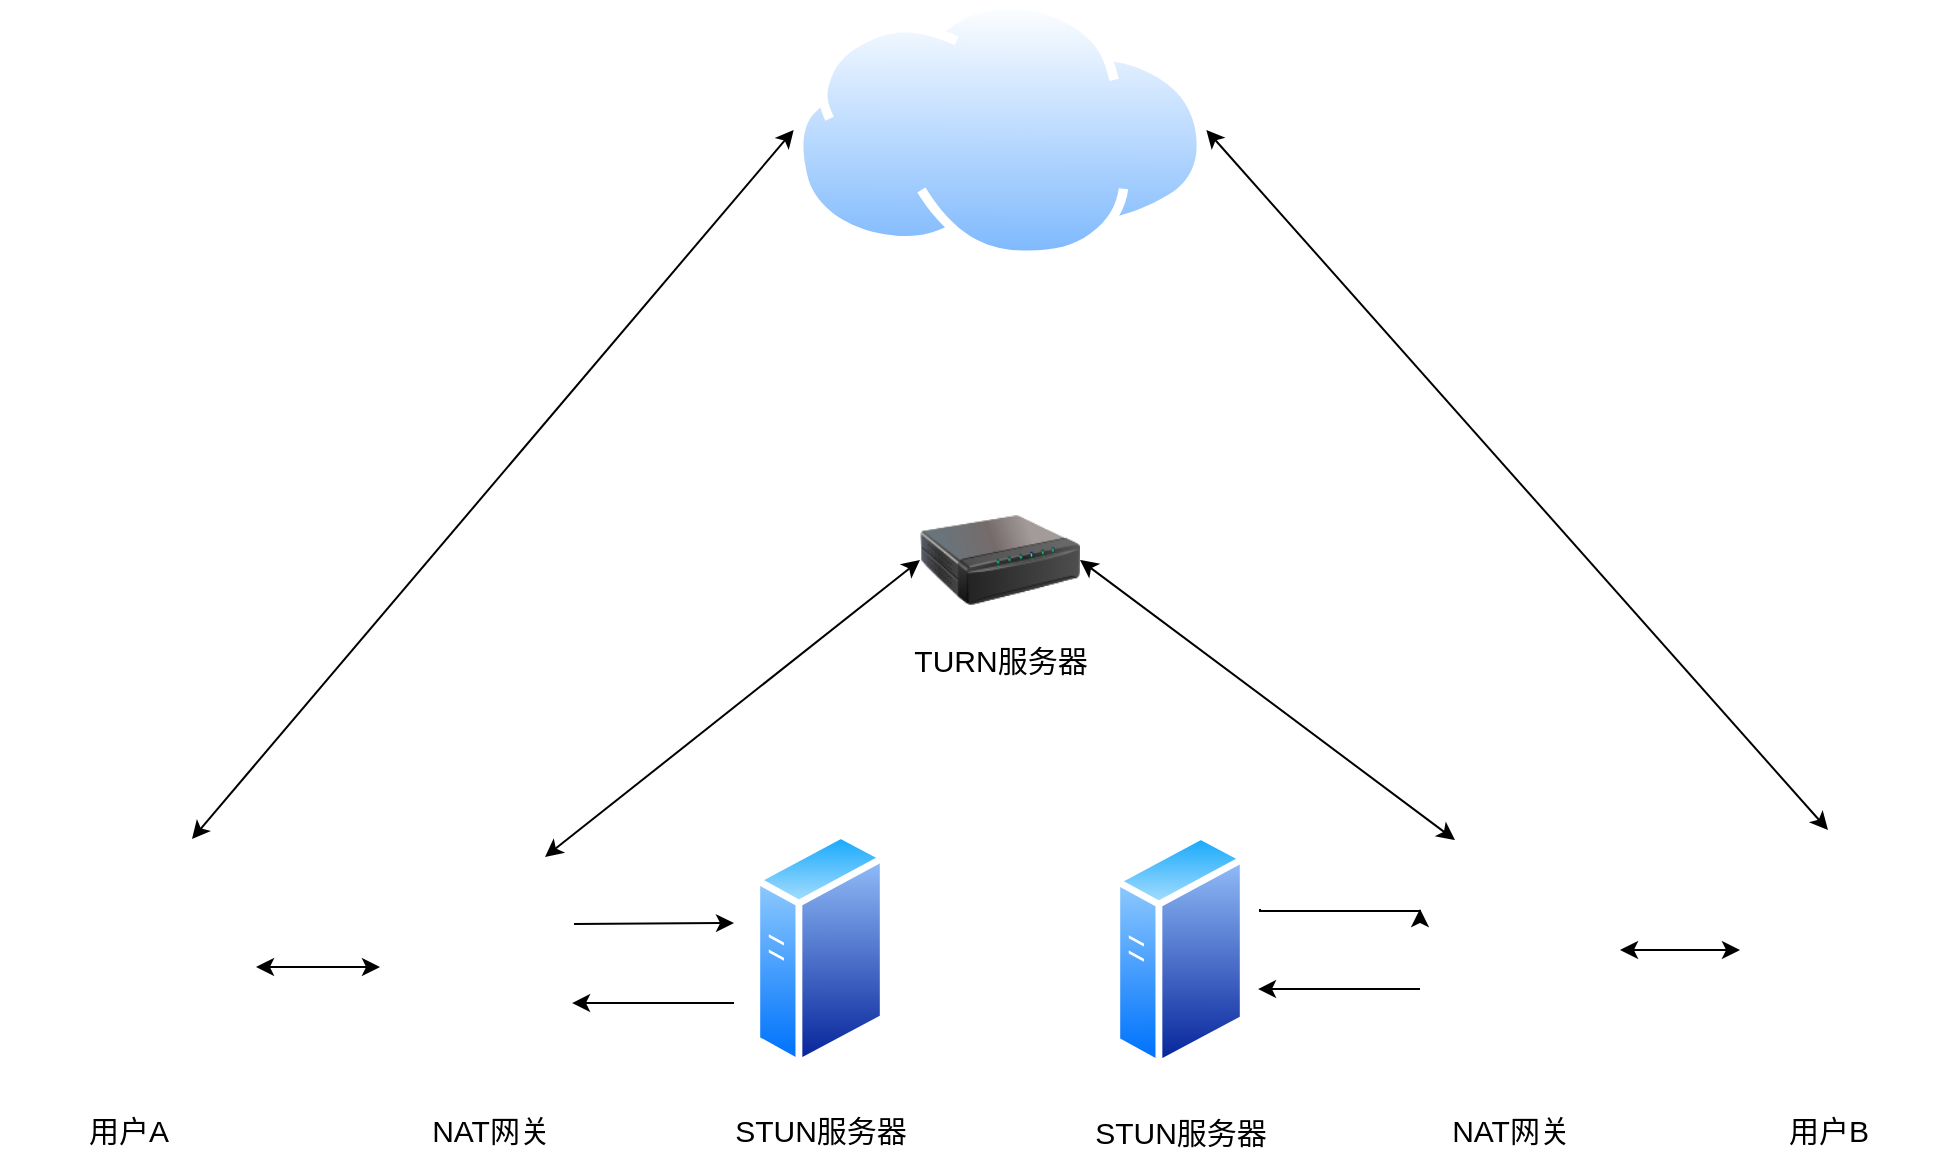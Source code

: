 <mxfile version="14.6.12" type="github">
  <diagram id="4XBYBQRtXBPEYnUaGt-2" name="Page-1">
    <mxGraphModel dx="904" dy="589" grid="1" gridSize="10" guides="1" tooltips="1" connect="1" arrows="1" fold="1" page="1" pageScale="1" pageWidth="2339" pageHeight="3300" math="0" shadow="0">
      <root>
        <mxCell id="0" />
        <mxCell id="1" parent="0" />
        <mxCell id="ha0jqxZ2LLTAuly1mBXd-2" style="edgeStyle=orthogonalEdgeStyle;rounded=0;orthogonalLoop=1;jettySize=auto;html=1;endArrow=classic;endFill=1;startArrow=classic;startFill=1;fontSize=15;" parent="1" source="Q_vMsS0XvWnBYi7YCMDR-4" target="Q_vMsS0XvWnBYi7YCMDR-5" edge="1">
          <mxGeometry relative="1" as="geometry">
            <mxPoint x="420" y="533.5" as="targetPoint" />
          </mxGeometry>
        </mxCell>
        <mxCell id="ha0jqxZ2LLTAuly1mBXd-24" style="rounded=0;orthogonalLoop=1;jettySize=auto;html=1;exitX=0.75;exitY=0;exitDx=0;exitDy=0;entryX=0;entryY=0.5;entryDx=0;entryDy=0;startArrow=classic;startFill=1;endArrow=classic;endFill=1;fontSize=15;" parent="1" source="Q_vMsS0XvWnBYi7YCMDR-4" target="ha0jqxZ2LLTAuly1mBXd-23" edge="1">
          <mxGeometry relative="1" as="geometry" />
        </mxCell>
        <mxCell id="Q_vMsS0XvWnBYi7YCMDR-4" value="" style="shape=image;html=1;verticalAlign=top;verticalLabelPosition=bottom;labelBackgroundColor=#ffffff;imageAspect=0;aspect=fixed;image=https://cdn2.iconfinder.com/data/icons/whcompare-isometric-web-hosting-servers/50/web-browser-on-laptop-128.png;fontSize=15;" parent="1" vertex="1">
          <mxGeometry x="240" y="469.5" width="128" height="128" as="geometry" />
        </mxCell>
        <mxCell id="ha0jqxZ2LLTAuly1mBXd-3" style="edgeStyle=orthogonalEdgeStyle;rounded=0;orthogonalLoop=1;jettySize=auto;html=1;exitX=1;exitY=0.25;exitDx=0;exitDy=0;startArrow=none;startFill=0;endArrow=classic;endFill=1;fontSize=15;" parent="1" edge="1">
          <mxGeometry relative="1" as="geometry">
            <mxPoint x="527" y="512" as="sourcePoint" />
            <mxPoint x="607" y="511.5" as="targetPoint" />
            <Array as="points">
              <mxPoint x="607" y="512.5" />
            </Array>
          </mxGeometry>
        </mxCell>
        <mxCell id="ha0jqxZ2LLTAuly1mBXd-20" style="rounded=0;orthogonalLoop=1;jettySize=auto;html=1;exitX=0.75;exitY=0;exitDx=0;exitDy=0;entryX=0;entryY=0.5;entryDx=0;entryDy=0;startArrow=classic;startFill=1;endArrow=classic;endFill=1;fontSize=15;" parent="1" source="Q_vMsS0XvWnBYi7YCMDR-5" target="ha0jqxZ2LLTAuly1mBXd-19" edge="1">
          <mxGeometry relative="1" as="geometry" />
        </mxCell>
        <mxCell id="Q_vMsS0XvWnBYi7YCMDR-5" value="" style="shape=image;html=1;verticalAlign=top;verticalLabelPosition=bottom;labelBackgroundColor=#ffffff;imageAspect=0;aspect=fixed;image=https://cdn2.iconfinder.com/data/icons/whcompare-isometric-web-hosting-servers/50/firewall-128.png;fontSize=15;" parent="1" vertex="1">
          <mxGeometry x="430" y="478.5" width="110" height="110" as="geometry" />
        </mxCell>
        <mxCell id="ha0jqxZ2LLTAuly1mBXd-5" style="edgeStyle=orthogonalEdgeStyle;rounded=0;orthogonalLoop=1;jettySize=auto;html=1;entryX=0.991;entryY=0.664;entryDx=0;entryDy=0;entryPerimeter=0;startArrow=none;startFill=0;endArrow=classic;endFill=1;fontSize=15;" parent="1" edge="1">
          <mxGeometry relative="1" as="geometry">
            <mxPoint x="607" y="551.5" as="sourcePoint" />
            <mxPoint x="526.01" y="551.54" as="targetPoint" />
          </mxGeometry>
        </mxCell>
        <mxCell id="Q_vMsS0XvWnBYi7YCMDR-6" value="" style="aspect=fixed;perimeter=ellipsePerimeter;html=1;align=center;shadow=0;dashed=0;spacingTop=3;image;image=img/lib/active_directory/generic_server.svg;fontSize=15;" parent="1" vertex="1">
          <mxGeometry x="616.68" y="465" width="66.64" height="119" as="geometry" />
        </mxCell>
        <mxCell id="Q_vMsS0XvWnBYi7YCMDR-8" value="用户A" style="text;html=1;align=center;verticalAlign=middle;resizable=0;points=[];autosize=1;strokeColor=none;fontSize=15;" parent="1" vertex="1">
          <mxGeometry x="274" y="604.5" width="60" height="20" as="geometry" />
        </mxCell>
        <mxCell id="Q_vMsS0XvWnBYi7YCMDR-9" value="NAT网关" style="text;html=1;align=center;verticalAlign=middle;resizable=0;points=[];autosize=1;strokeColor=none;fontSize=15;" parent="1" vertex="1">
          <mxGeometry x="450" y="604.5" width="70" height="20" as="geometry" />
        </mxCell>
        <mxCell id="Q_vMsS0XvWnBYi7YCMDR-23" value="STUN服务器" style="text;html=1;align=center;verticalAlign=middle;resizable=0;points=[];autosize=1;strokeColor=none;fontSize=15;" parent="1" vertex="1">
          <mxGeometry x="600.0" y="604.5" width="100" height="20" as="geometry" />
        </mxCell>
        <mxCell id="ha0jqxZ2LLTAuly1mBXd-12" style="edgeStyle=orthogonalEdgeStyle;rounded=0;orthogonalLoop=1;jettySize=auto;html=1;exitX=1;exitY=0.5;exitDx=0;exitDy=0;startArrow=classic;startFill=1;endArrow=classic;endFill=1;fontSize=15;" parent="1" source="ha0jqxZ2LLTAuly1mBXd-6" edge="1">
          <mxGeometry relative="1" as="geometry">
            <mxPoint x="1110" y="525" as="targetPoint" />
          </mxGeometry>
        </mxCell>
        <mxCell id="ha0jqxZ2LLTAuly1mBXd-6" value="" style="shape=image;html=1;verticalAlign=top;verticalLabelPosition=bottom;labelBackgroundColor=#ffffff;imageAspect=0;aspect=fixed;image=https://cdn2.iconfinder.com/data/icons/whcompare-isometric-web-hosting-servers/50/firewall-128.png;fontSize=15;" parent="1" vertex="1">
          <mxGeometry x="940" y="470" width="110" height="110" as="geometry" />
        </mxCell>
        <mxCell id="ha0jqxZ2LLTAuly1mBXd-7" value="NAT网关" style="text;html=1;align=center;verticalAlign=middle;resizable=0;points=[];autosize=1;strokeColor=none;fontSize=15;" parent="1" vertex="1">
          <mxGeometry x="960" y="605" width="70" height="20" as="geometry" />
        </mxCell>
        <mxCell id="ha0jqxZ2LLTAuly1mBXd-8" value="" style="aspect=fixed;perimeter=ellipsePerimeter;html=1;align=center;shadow=0;dashed=0;spacingTop=3;image;image=img/lib/active_directory/generic_server.svg;fontSize=15;" parent="1" vertex="1">
          <mxGeometry x="796.68" y="465.5" width="66.64" height="119" as="geometry" />
        </mxCell>
        <mxCell id="ha0jqxZ2LLTAuly1mBXd-9" value="STUN服务器" style="text;html=1;align=center;verticalAlign=middle;resizable=0;points=[];autosize=1;strokeColor=none;fontSize=15;" parent="1" vertex="1">
          <mxGeometry x="780.0" y="606" width="100" height="20" as="geometry" />
        </mxCell>
        <mxCell id="ha0jqxZ2LLTAuly1mBXd-25" style="rounded=0;orthogonalLoop=1;jettySize=auto;html=1;exitX=0.5;exitY=0;exitDx=0;exitDy=0;startArrow=classic;startFill=1;endArrow=classic;endFill=1;entryX=1;entryY=0.5;entryDx=0;entryDy=0;fontSize=15;" parent="1" source="ha0jqxZ2LLTAuly1mBXd-10" target="ha0jqxZ2LLTAuly1mBXd-23" edge="1">
          <mxGeometry relative="1" as="geometry">
            <mxPoint x="860" y="150" as="targetPoint" />
          </mxGeometry>
        </mxCell>
        <mxCell id="ha0jqxZ2LLTAuly1mBXd-10" value="" style="shape=image;html=1;verticalAlign=top;verticalLabelPosition=bottom;labelBackgroundColor=#ffffff;imageAspect=0;aspect=fixed;image=https://cdn2.iconfinder.com/data/icons/whcompare-isometric-web-hosting-servers/50/web-browser-on-laptop-128.png;fontSize=15;" parent="1" vertex="1">
          <mxGeometry x="1090" y="465" width="128" height="128" as="geometry" />
        </mxCell>
        <mxCell id="ha0jqxZ2LLTAuly1mBXd-11" value="用户B" style="text;html=1;align=center;verticalAlign=middle;resizable=0;points=[];autosize=1;strokeColor=none;fontSize=15;" parent="1" vertex="1">
          <mxGeometry x="1124" y="605" width="60" height="20" as="geometry" />
        </mxCell>
        <mxCell id="ha0jqxZ2LLTAuly1mBXd-21" style="edgeStyle=none;rounded=0;orthogonalLoop=1;jettySize=auto;html=1;exitX=1;exitY=0.5;exitDx=0;exitDy=0;entryX=0.25;entryY=0;entryDx=0;entryDy=0;startArrow=classic;startFill=1;endArrow=classic;endFill=1;fontSize=15;" parent="1" source="ha0jqxZ2LLTAuly1mBXd-19" target="ha0jqxZ2LLTAuly1mBXd-6" edge="1">
          <mxGeometry relative="1" as="geometry" />
        </mxCell>
        <mxCell id="ha0jqxZ2LLTAuly1mBXd-19" value="" style="image;html=1;image=img/lib/clip_art/networking/Print_Server_128x128.png;fontSize=15;" parent="1" vertex="1">
          <mxGeometry x="700" y="290" width="80" height="80" as="geometry" />
        </mxCell>
        <mxCell id="ha0jqxZ2LLTAuly1mBXd-22" value="TURN服务器" style="text;html=1;align=center;verticalAlign=middle;resizable=0;points=[];autosize=1;strokeColor=none;fontSize=15;" parent="1" vertex="1">
          <mxGeometry x="690.0" y="370" width="100" height="20" as="geometry" />
        </mxCell>
        <mxCell id="ha0jqxZ2LLTAuly1mBXd-23" value="" style="aspect=fixed;perimeter=ellipsePerimeter;html=1;align=center;shadow=0;dashed=0;spacingTop=3;image;image=img/lib/active_directory/internet_cloud.svg;fontSize=15;" parent="1" vertex="1">
          <mxGeometry x="636.83" y="50" width="206.35" height="130" as="geometry" />
        </mxCell>
        <mxCell id="ha0jqxZ2LLTAuly1mBXd-26" style="edgeStyle=orthogonalEdgeStyle;rounded=0;orthogonalLoop=1;jettySize=auto;html=1;exitX=1;exitY=0.25;exitDx=0;exitDy=0;startArrow=none;startFill=0;endArrow=classic;endFill=1;fontSize=15;" parent="1" edge="1">
          <mxGeometry relative="1" as="geometry">
            <mxPoint x="870" y="504.5" as="sourcePoint" />
            <mxPoint x="950" y="504.5" as="targetPoint" />
            <Array as="points">
              <mxPoint x="950" y="505.5" />
            </Array>
          </mxGeometry>
        </mxCell>
        <mxCell id="ha0jqxZ2LLTAuly1mBXd-27" style="edgeStyle=orthogonalEdgeStyle;rounded=0;orthogonalLoop=1;jettySize=auto;html=1;entryX=0.991;entryY=0.664;entryDx=0;entryDy=0;entryPerimeter=0;startArrow=none;startFill=0;endArrow=classic;endFill=1;fontSize=15;" parent="1" edge="1">
          <mxGeometry relative="1" as="geometry">
            <mxPoint x="950" y="544.5" as="sourcePoint" />
            <mxPoint x="869.01" y="544.54" as="targetPoint" />
          </mxGeometry>
        </mxCell>
      </root>
    </mxGraphModel>
  </diagram>
</mxfile>
